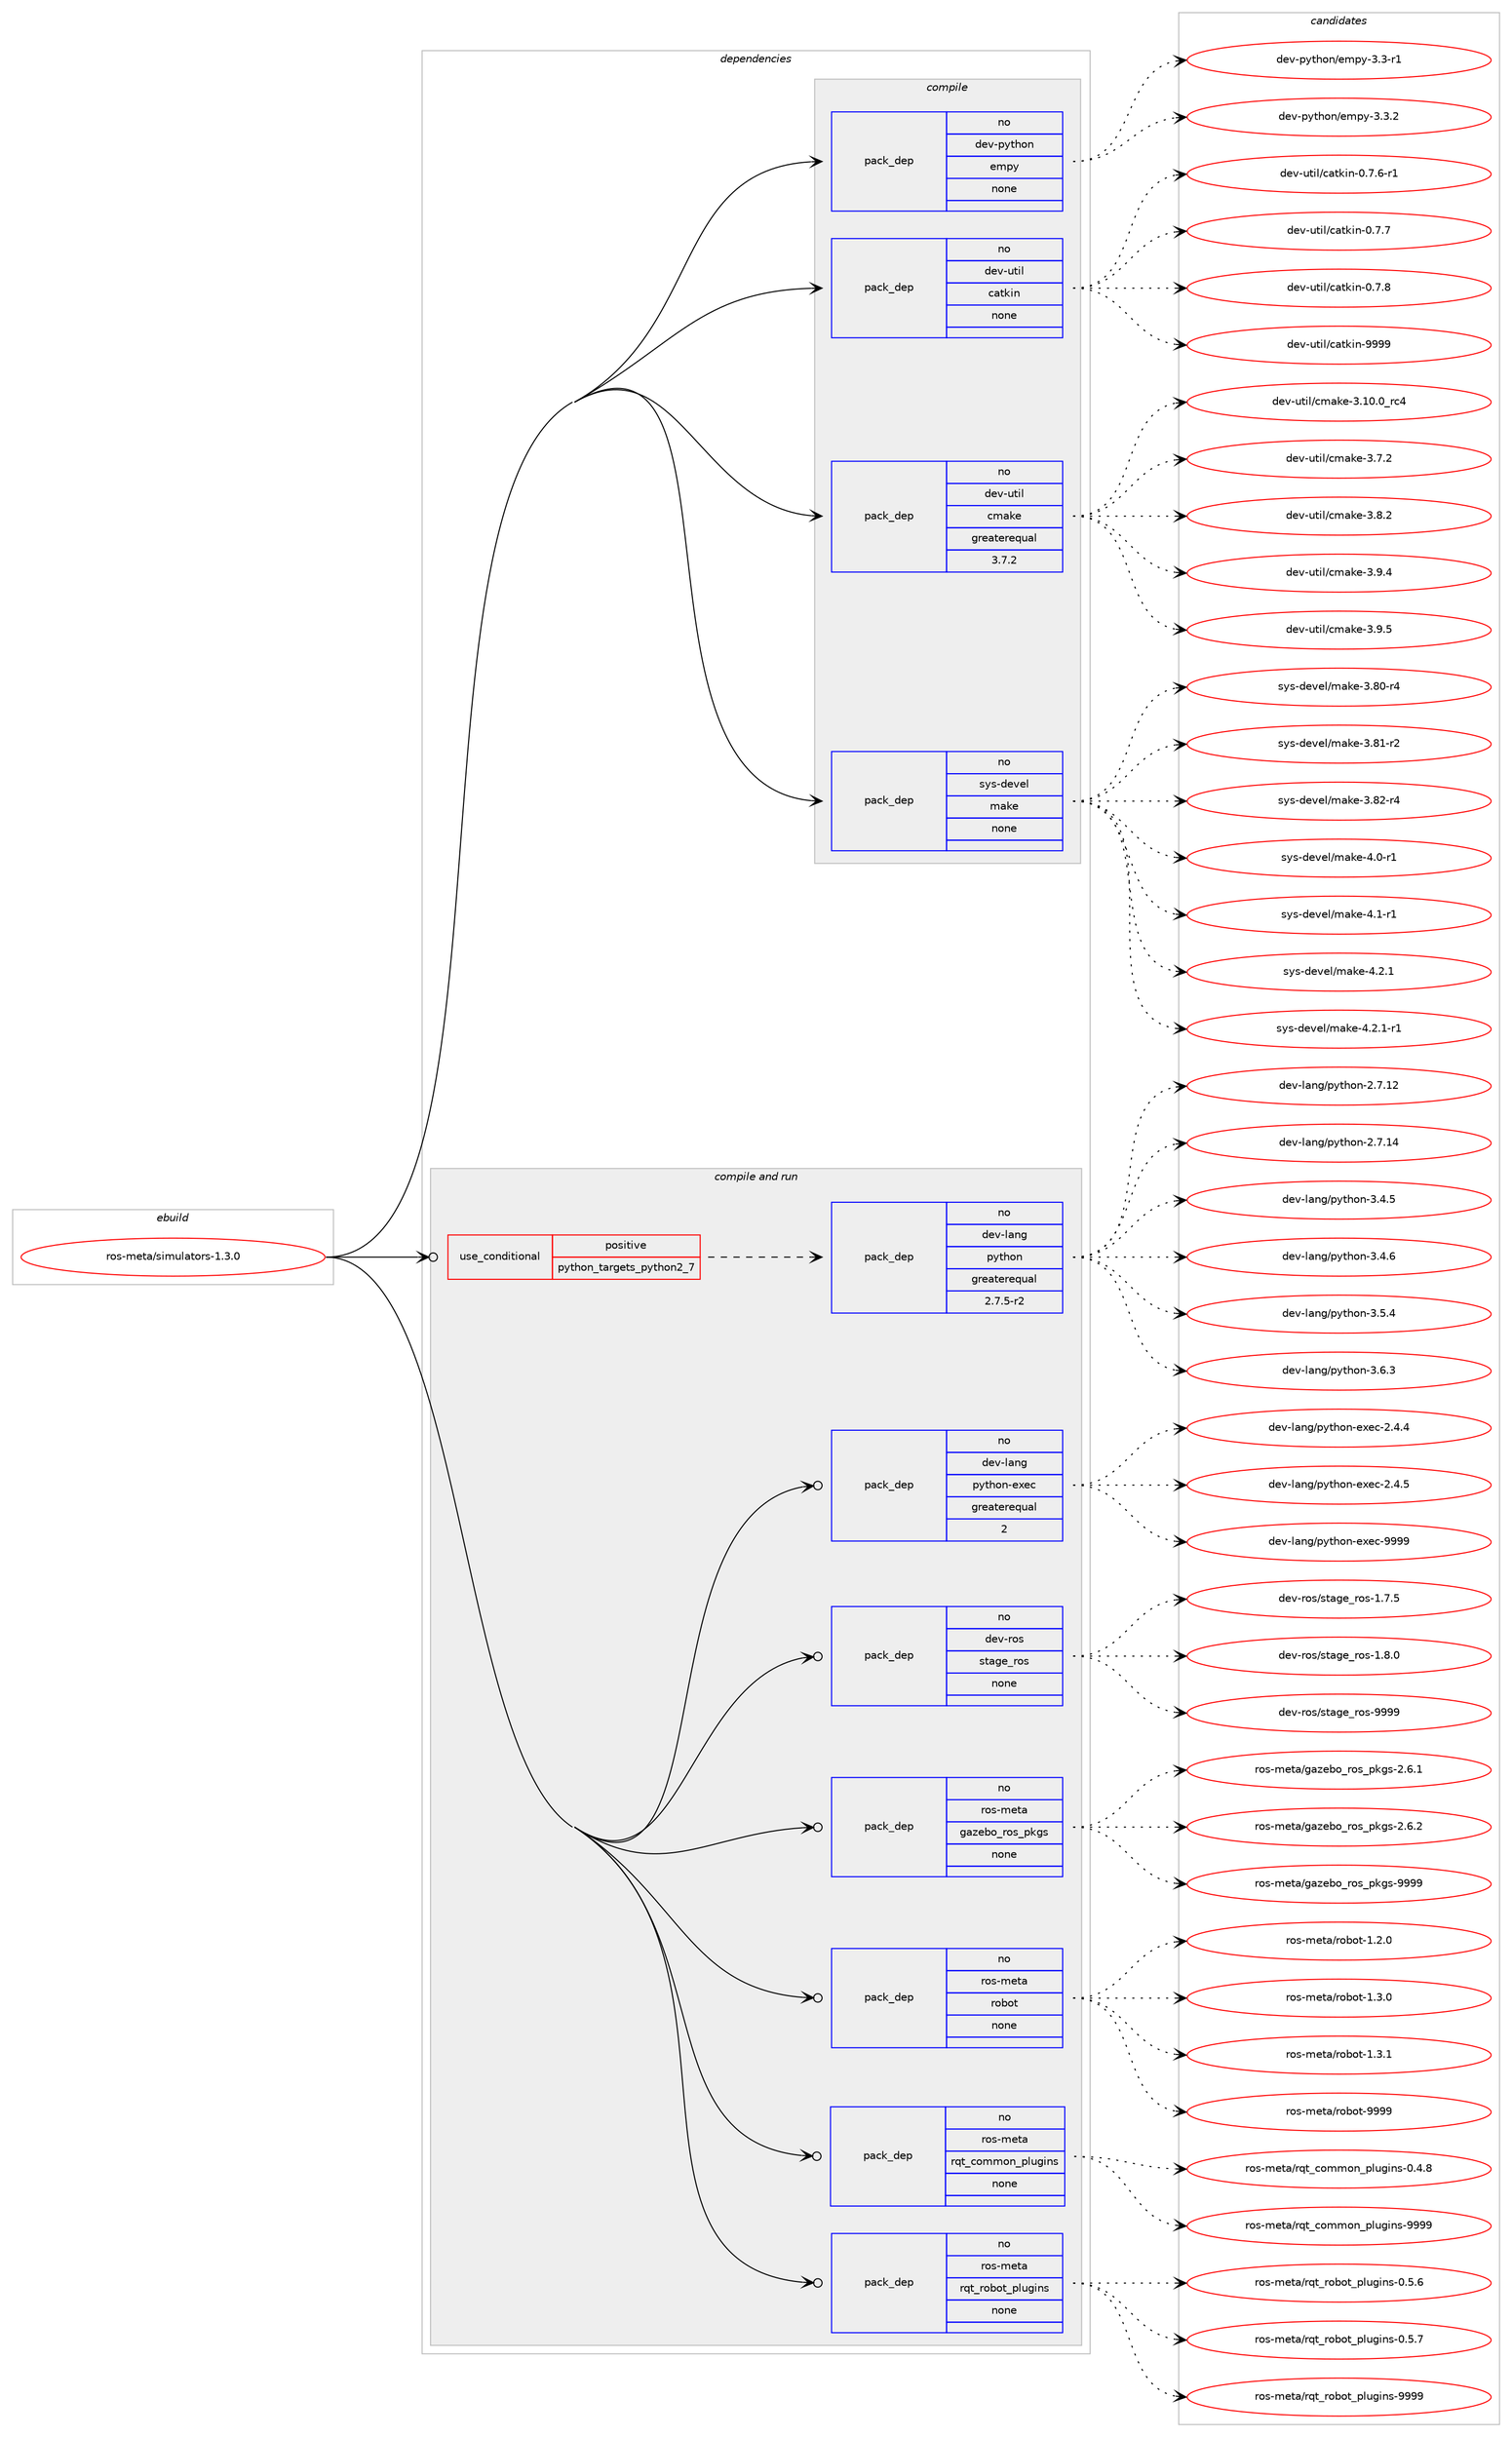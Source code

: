 digraph prolog {

# *************
# Graph options
# *************

newrank=true;
concentrate=true;
compound=true;
graph [rankdir=LR,fontname=Helvetica,fontsize=10,ranksep=1.5];#, ranksep=2.5, nodesep=0.2];
edge  [arrowhead=vee];
node  [fontname=Helvetica,fontsize=10];

# **********
# The ebuild
# **********

subgraph cluster_leftcol {
color=gray;
rank=same;
label=<<i>ebuild</i>>;
id [label="ros-meta/simulators-1.3.0", color=red, width=4, href="../ros-meta/simulators-1.3.0.svg"];
}

# ****************
# The dependencies
# ****************

subgraph cluster_midcol {
color=gray;
label=<<i>dependencies</i>>;
subgraph cluster_compile {
fillcolor="#eeeeee";
style=filled;
label=<<i>compile</i>>;
subgraph pack326440 {
dependency443179 [label=<<TABLE BORDER="0" CELLBORDER="1" CELLSPACING="0" CELLPADDING="4" WIDTH="220"><TR><TD ROWSPAN="6" CELLPADDING="30">pack_dep</TD></TR><TR><TD WIDTH="110">no</TD></TR><TR><TD>dev-python</TD></TR><TR><TD>empy</TD></TR><TR><TD>none</TD></TR><TR><TD></TD></TR></TABLE>>, shape=none, color=blue];
}
id:e -> dependency443179:w [weight=20,style="solid",arrowhead="vee"];
subgraph pack326441 {
dependency443180 [label=<<TABLE BORDER="0" CELLBORDER="1" CELLSPACING="0" CELLPADDING="4" WIDTH="220"><TR><TD ROWSPAN="6" CELLPADDING="30">pack_dep</TD></TR><TR><TD WIDTH="110">no</TD></TR><TR><TD>dev-util</TD></TR><TR><TD>catkin</TD></TR><TR><TD>none</TD></TR><TR><TD></TD></TR></TABLE>>, shape=none, color=blue];
}
id:e -> dependency443180:w [weight=20,style="solid",arrowhead="vee"];
subgraph pack326442 {
dependency443181 [label=<<TABLE BORDER="0" CELLBORDER="1" CELLSPACING="0" CELLPADDING="4" WIDTH="220"><TR><TD ROWSPAN="6" CELLPADDING="30">pack_dep</TD></TR><TR><TD WIDTH="110">no</TD></TR><TR><TD>dev-util</TD></TR><TR><TD>cmake</TD></TR><TR><TD>greaterequal</TD></TR><TR><TD>3.7.2</TD></TR></TABLE>>, shape=none, color=blue];
}
id:e -> dependency443181:w [weight=20,style="solid",arrowhead="vee"];
subgraph pack326443 {
dependency443182 [label=<<TABLE BORDER="0" CELLBORDER="1" CELLSPACING="0" CELLPADDING="4" WIDTH="220"><TR><TD ROWSPAN="6" CELLPADDING="30">pack_dep</TD></TR><TR><TD WIDTH="110">no</TD></TR><TR><TD>sys-devel</TD></TR><TR><TD>make</TD></TR><TR><TD>none</TD></TR><TR><TD></TD></TR></TABLE>>, shape=none, color=blue];
}
id:e -> dependency443182:w [weight=20,style="solid",arrowhead="vee"];
}
subgraph cluster_compileandrun {
fillcolor="#eeeeee";
style=filled;
label=<<i>compile and run</i>>;
subgraph cond109090 {
dependency443183 [label=<<TABLE BORDER="0" CELLBORDER="1" CELLSPACING="0" CELLPADDING="4"><TR><TD ROWSPAN="3" CELLPADDING="10">use_conditional</TD></TR><TR><TD>positive</TD></TR><TR><TD>python_targets_python2_7</TD></TR></TABLE>>, shape=none, color=red];
subgraph pack326444 {
dependency443184 [label=<<TABLE BORDER="0" CELLBORDER="1" CELLSPACING="0" CELLPADDING="4" WIDTH="220"><TR><TD ROWSPAN="6" CELLPADDING="30">pack_dep</TD></TR><TR><TD WIDTH="110">no</TD></TR><TR><TD>dev-lang</TD></TR><TR><TD>python</TD></TR><TR><TD>greaterequal</TD></TR><TR><TD>2.7.5-r2</TD></TR></TABLE>>, shape=none, color=blue];
}
dependency443183:e -> dependency443184:w [weight=20,style="dashed",arrowhead="vee"];
}
id:e -> dependency443183:w [weight=20,style="solid",arrowhead="odotvee"];
subgraph pack326445 {
dependency443185 [label=<<TABLE BORDER="0" CELLBORDER="1" CELLSPACING="0" CELLPADDING="4" WIDTH="220"><TR><TD ROWSPAN="6" CELLPADDING="30">pack_dep</TD></TR><TR><TD WIDTH="110">no</TD></TR><TR><TD>dev-lang</TD></TR><TR><TD>python-exec</TD></TR><TR><TD>greaterequal</TD></TR><TR><TD>2</TD></TR></TABLE>>, shape=none, color=blue];
}
id:e -> dependency443185:w [weight=20,style="solid",arrowhead="odotvee"];
subgraph pack326446 {
dependency443186 [label=<<TABLE BORDER="0" CELLBORDER="1" CELLSPACING="0" CELLPADDING="4" WIDTH="220"><TR><TD ROWSPAN="6" CELLPADDING="30">pack_dep</TD></TR><TR><TD WIDTH="110">no</TD></TR><TR><TD>dev-ros</TD></TR><TR><TD>stage_ros</TD></TR><TR><TD>none</TD></TR><TR><TD></TD></TR></TABLE>>, shape=none, color=blue];
}
id:e -> dependency443186:w [weight=20,style="solid",arrowhead="odotvee"];
subgraph pack326447 {
dependency443187 [label=<<TABLE BORDER="0" CELLBORDER="1" CELLSPACING="0" CELLPADDING="4" WIDTH="220"><TR><TD ROWSPAN="6" CELLPADDING="30">pack_dep</TD></TR><TR><TD WIDTH="110">no</TD></TR><TR><TD>ros-meta</TD></TR><TR><TD>gazebo_ros_pkgs</TD></TR><TR><TD>none</TD></TR><TR><TD></TD></TR></TABLE>>, shape=none, color=blue];
}
id:e -> dependency443187:w [weight=20,style="solid",arrowhead="odotvee"];
subgraph pack326448 {
dependency443188 [label=<<TABLE BORDER="0" CELLBORDER="1" CELLSPACING="0" CELLPADDING="4" WIDTH="220"><TR><TD ROWSPAN="6" CELLPADDING="30">pack_dep</TD></TR><TR><TD WIDTH="110">no</TD></TR><TR><TD>ros-meta</TD></TR><TR><TD>robot</TD></TR><TR><TD>none</TD></TR><TR><TD></TD></TR></TABLE>>, shape=none, color=blue];
}
id:e -> dependency443188:w [weight=20,style="solid",arrowhead="odotvee"];
subgraph pack326449 {
dependency443189 [label=<<TABLE BORDER="0" CELLBORDER="1" CELLSPACING="0" CELLPADDING="4" WIDTH="220"><TR><TD ROWSPAN="6" CELLPADDING="30">pack_dep</TD></TR><TR><TD WIDTH="110">no</TD></TR><TR><TD>ros-meta</TD></TR><TR><TD>rqt_common_plugins</TD></TR><TR><TD>none</TD></TR><TR><TD></TD></TR></TABLE>>, shape=none, color=blue];
}
id:e -> dependency443189:w [weight=20,style="solid",arrowhead="odotvee"];
subgraph pack326450 {
dependency443190 [label=<<TABLE BORDER="0" CELLBORDER="1" CELLSPACING="0" CELLPADDING="4" WIDTH="220"><TR><TD ROWSPAN="6" CELLPADDING="30">pack_dep</TD></TR><TR><TD WIDTH="110">no</TD></TR><TR><TD>ros-meta</TD></TR><TR><TD>rqt_robot_plugins</TD></TR><TR><TD>none</TD></TR><TR><TD></TD></TR></TABLE>>, shape=none, color=blue];
}
id:e -> dependency443190:w [weight=20,style="solid",arrowhead="odotvee"];
}
subgraph cluster_run {
fillcolor="#eeeeee";
style=filled;
label=<<i>run</i>>;
}
}

# **************
# The candidates
# **************

subgraph cluster_choices {
rank=same;
color=gray;
label=<<i>candidates</i>>;

subgraph choice326440 {
color=black;
nodesep=1;
choice1001011184511212111610411111047101109112121455146514511449 [label="dev-python/empy-3.3-r1", color=red, width=4,href="../dev-python/empy-3.3-r1.svg"];
choice1001011184511212111610411111047101109112121455146514650 [label="dev-python/empy-3.3.2", color=red, width=4,href="../dev-python/empy-3.3.2.svg"];
dependency443179:e -> choice1001011184511212111610411111047101109112121455146514511449:w [style=dotted,weight="100"];
dependency443179:e -> choice1001011184511212111610411111047101109112121455146514650:w [style=dotted,weight="100"];
}
subgraph choice326441 {
color=black;
nodesep=1;
choice100101118451171161051084799971161071051104548465546544511449 [label="dev-util/catkin-0.7.6-r1", color=red, width=4,href="../dev-util/catkin-0.7.6-r1.svg"];
choice10010111845117116105108479997116107105110454846554655 [label="dev-util/catkin-0.7.7", color=red, width=4,href="../dev-util/catkin-0.7.7.svg"];
choice10010111845117116105108479997116107105110454846554656 [label="dev-util/catkin-0.7.8", color=red, width=4,href="../dev-util/catkin-0.7.8.svg"];
choice100101118451171161051084799971161071051104557575757 [label="dev-util/catkin-9999", color=red, width=4,href="../dev-util/catkin-9999.svg"];
dependency443180:e -> choice100101118451171161051084799971161071051104548465546544511449:w [style=dotted,weight="100"];
dependency443180:e -> choice10010111845117116105108479997116107105110454846554655:w [style=dotted,weight="100"];
dependency443180:e -> choice10010111845117116105108479997116107105110454846554656:w [style=dotted,weight="100"];
dependency443180:e -> choice100101118451171161051084799971161071051104557575757:w [style=dotted,weight="100"];
}
subgraph choice326442 {
color=black;
nodesep=1;
choice1001011184511711610510847991099710710145514649484648951149952 [label="dev-util/cmake-3.10.0_rc4", color=red, width=4,href="../dev-util/cmake-3.10.0_rc4.svg"];
choice10010111845117116105108479910997107101455146554650 [label="dev-util/cmake-3.7.2", color=red, width=4,href="../dev-util/cmake-3.7.2.svg"];
choice10010111845117116105108479910997107101455146564650 [label="dev-util/cmake-3.8.2", color=red, width=4,href="../dev-util/cmake-3.8.2.svg"];
choice10010111845117116105108479910997107101455146574652 [label="dev-util/cmake-3.9.4", color=red, width=4,href="../dev-util/cmake-3.9.4.svg"];
choice10010111845117116105108479910997107101455146574653 [label="dev-util/cmake-3.9.5", color=red, width=4,href="../dev-util/cmake-3.9.5.svg"];
dependency443181:e -> choice1001011184511711610510847991099710710145514649484648951149952:w [style=dotted,weight="100"];
dependency443181:e -> choice10010111845117116105108479910997107101455146554650:w [style=dotted,weight="100"];
dependency443181:e -> choice10010111845117116105108479910997107101455146564650:w [style=dotted,weight="100"];
dependency443181:e -> choice10010111845117116105108479910997107101455146574652:w [style=dotted,weight="100"];
dependency443181:e -> choice10010111845117116105108479910997107101455146574653:w [style=dotted,weight="100"];
}
subgraph choice326443 {
color=black;
nodesep=1;
choice11512111545100101118101108471099710710145514656484511452 [label="sys-devel/make-3.80-r4", color=red, width=4,href="../sys-devel/make-3.80-r4.svg"];
choice11512111545100101118101108471099710710145514656494511450 [label="sys-devel/make-3.81-r2", color=red, width=4,href="../sys-devel/make-3.81-r2.svg"];
choice11512111545100101118101108471099710710145514656504511452 [label="sys-devel/make-3.82-r4", color=red, width=4,href="../sys-devel/make-3.82-r4.svg"];
choice115121115451001011181011084710997107101455246484511449 [label="sys-devel/make-4.0-r1", color=red, width=4,href="../sys-devel/make-4.0-r1.svg"];
choice115121115451001011181011084710997107101455246494511449 [label="sys-devel/make-4.1-r1", color=red, width=4,href="../sys-devel/make-4.1-r1.svg"];
choice115121115451001011181011084710997107101455246504649 [label="sys-devel/make-4.2.1", color=red, width=4,href="../sys-devel/make-4.2.1.svg"];
choice1151211154510010111810110847109971071014552465046494511449 [label="sys-devel/make-4.2.1-r1", color=red, width=4,href="../sys-devel/make-4.2.1-r1.svg"];
dependency443182:e -> choice11512111545100101118101108471099710710145514656484511452:w [style=dotted,weight="100"];
dependency443182:e -> choice11512111545100101118101108471099710710145514656494511450:w [style=dotted,weight="100"];
dependency443182:e -> choice11512111545100101118101108471099710710145514656504511452:w [style=dotted,weight="100"];
dependency443182:e -> choice115121115451001011181011084710997107101455246484511449:w [style=dotted,weight="100"];
dependency443182:e -> choice115121115451001011181011084710997107101455246494511449:w [style=dotted,weight="100"];
dependency443182:e -> choice115121115451001011181011084710997107101455246504649:w [style=dotted,weight="100"];
dependency443182:e -> choice1151211154510010111810110847109971071014552465046494511449:w [style=dotted,weight="100"];
}
subgraph choice326444 {
color=black;
nodesep=1;
choice10010111845108971101034711212111610411111045504655464950 [label="dev-lang/python-2.7.12", color=red, width=4,href="../dev-lang/python-2.7.12.svg"];
choice10010111845108971101034711212111610411111045504655464952 [label="dev-lang/python-2.7.14", color=red, width=4,href="../dev-lang/python-2.7.14.svg"];
choice100101118451089711010347112121116104111110455146524653 [label="dev-lang/python-3.4.5", color=red, width=4,href="../dev-lang/python-3.4.5.svg"];
choice100101118451089711010347112121116104111110455146524654 [label="dev-lang/python-3.4.6", color=red, width=4,href="../dev-lang/python-3.4.6.svg"];
choice100101118451089711010347112121116104111110455146534652 [label="dev-lang/python-3.5.4", color=red, width=4,href="../dev-lang/python-3.5.4.svg"];
choice100101118451089711010347112121116104111110455146544651 [label="dev-lang/python-3.6.3", color=red, width=4,href="../dev-lang/python-3.6.3.svg"];
dependency443184:e -> choice10010111845108971101034711212111610411111045504655464950:w [style=dotted,weight="100"];
dependency443184:e -> choice10010111845108971101034711212111610411111045504655464952:w [style=dotted,weight="100"];
dependency443184:e -> choice100101118451089711010347112121116104111110455146524653:w [style=dotted,weight="100"];
dependency443184:e -> choice100101118451089711010347112121116104111110455146524654:w [style=dotted,weight="100"];
dependency443184:e -> choice100101118451089711010347112121116104111110455146534652:w [style=dotted,weight="100"];
dependency443184:e -> choice100101118451089711010347112121116104111110455146544651:w [style=dotted,weight="100"];
}
subgraph choice326445 {
color=black;
nodesep=1;
choice1001011184510897110103471121211161041111104510112010199455046524652 [label="dev-lang/python-exec-2.4.4", color=red, width=4,href="../dev-lang/python-exec-2.4.4.svg"];
choice1001011184510897110103471121211161041111104510112010199455046524653 [label="dev-lang/python-exec-2.4.5", color=red, width=4,href="../dev-lang/python-exec-2.4.5.svg"];
choice10010111845108971101034711212111610411111045101120101994557575757 [label="dev-lang/python-exec-9999", color=red, width=4,href="../dev-lang/python-exec-9999.svg"];
dependency443185:e -> choice1001011184510897110103471121211161041111104510112010199455046524652:w [style=dotted,weight="100"];
dependency443185:e -> choice1001011184510897110103471121211161041111104510112010199455046524653:w [style=dotted,weight="100"];
dependency443185:e -> choice10010111845108971101034711212111610411111045101120101994557575757:w [style=dotted,weight="100"];
}
subgraph choice326446 {
color=black;
nodesep=1;
choice10010111845114111115471151169710310195114111115454946554653 [label="dev-ros/stage_ros-1.7.5", color=red, width=4,href="../dev-ros/stage_ros-1.7.5.svg"];
choice10010111845114111115471151169710310195114111115454946564648 [label="dev-ros/stage_ros-1.8.0", color=red, width=4,href="../dev-ros/stage_ros-1.8.0.svg"];
choice100101118451141111154711511697103101951141111154557575757 [label="dev-ros/stage_ros-9999", color=red, width=4,href="../dev-ros/stage_ros-9999.svg"];
dependency443186:e -> choice10010111845114111115471151169710310195114111115454946554653:w [style=dotted,weight="100"];
dependency443186:e -> choice10010111845114111115471151169710310195114111115454946564648:w [style=dotted,weight="100"];
dependency443186:e -> choice100101118451141111154711511697103101951141111154557575757:w [style=dotted,weight="100"];
}
subgraph choice326447 {
color=black;
nodesep=1;
choice11411111545109101116974710397122101981119511411111595112107103115455046544649 [label="ros-meta/gazebo_ros_pkgs-2.6.1", color=red, width=4,href="../ros-meta/gazebo_ros_pkgs-2.6.1.svg"];
choice11411111545109101116974710397122101981119511411111595112107103115455046544650 [label="ros-meta/gazebo_ros_pkgs-2.6.2", color=red, width=4,href="../ros-meta/gazebo_ros_pkgs-2.6.2.svg"];
choice114111115451091011169747103971221019811195114111115951121071031154557575757 [label="ros-meta/gazebo_ros_pkgs-9999", color=red, width=4,href="../ros-meta/gazebo_ros_pkgs-9999.svg"];
dependency443187:e -> choice11411111545109101116974710397122101981119511411111595112107103115455046544649:w [style=dotted,weight="100"];
dependency443187:e -> choice11411111545109101116974710397122101981119511411111595112107103115455046544650:w [style=dotted,weight="100"];
dependency443187:e -> choice114111115451091011169747103971221019811195114111115951121071031154557575757:w [style=dotted,weight="100"];
}
subgraph choice326448 {
color=black;
nodesep=1;
choice11411111545109101116974711411198111116454946504648 [label="ros-meta/robot-1.2.0", color=red, width=4,href="../ros-meta/robot-1.2.0.svg"];
choice11411111545109101116974711411198111116454946514648 [label="ros-meta/robot-1.3.0", color=red, width=4,href="../ros-meta/robot-1.3.0.svg"];
choice11411111545109101116974711411198111116454946514649 [label="ros-meta/robot-1.3.1", color=red, width=4,href="../ros-meta/robot-1.3.1.svg"];
choice114111115451091011169747114111981111164557575757 [label="ros-meta/robot-9999", color=red, width=4,href="../ros-meta/robot-9999.svg"];
dependency443188:e -> choice11411111545109101116974711411198111116454946504648:w [style=dotted,weight="100"];
dependency443188:e -> choice11411111545109101116974711411198111116454946514648:w [style=dotted,weight="100"];
dependency443188:e -> choice11411111545109101116974711411198111116454946514649:w [style=dotted,weight="100"];
dependency443188:e -> choice114111115451091011169747114111981111164557575757:w [style=dotted,weight="100"];
}
subgraph choice326449 {
color=black;
nodesep=1;
choice114111115451091011169747114113116959911110910911111095112108117103105110115454846524656 [label="ros-meta/rqt_common_plugins-0.4.8", color=red, width=4,href="../ros-meta/rqt_common_plugins-0.4.8.svg"];
choice1141111154510910111697471141131169599111109109111110951121081171031051101154557575757 [label="ros-meta/rqt_common_plugins-9999", color=red, width=4,href="../ros-meta/rqt_common_plugins-9999.svg"];
dependency443189:e -> choice114111115451091011169747114113116959911110910911111095112108117103105110115454846524656:w [style=dotted,weight="100"];
dependency443189:e -> choice1141111154510910111697471141131169599111109109111110951121081171031051101154557575757:w [style=dotted,weight="100"];
}
subgraph choice326450 {
color=black;
nodesep=1;
choice114111115451091011169747114113116951141119811111695112108117103105110115454846534654 [label="ros-meta/rqt_robot_plugins-0.5.6", color=red, width=4,href="../ros-meta/rqt_robot_plugins-0.5.6.svg"];
choice114111115451091011169747114113116951141119811111695112108117103105110115454846534655 [label="ros-meta/rqt_robot_plugins-0.5.7", color=red, width=4,href="../ros-meta/rqt_robot_plugins-0.5.7.svg"];
choice1141111154510910111697471141131169511411198111116951121081171031051101154557575757 [label="ros-meta/rqt_robot_plugins-9999", color=red, width=4,href="../ros-meta/rqt_robot_plugins-9999.svg"];
dependency443190:e -> choice114111115451091011169747114113116951141119811111695112108117103105110115454846534654:w [style=dotted,weight="100"];
dependency443190:e -> choice114111115451091011169747114113116951141119811111695112108117103105110115454846534655:w [style=dotted,weight="100"];
dependency443190:e -> choice1141111154510910111697471141131169511411198111116951121081171031051101154557575757:w [style=dotted,weight="100"];
}
}

}
